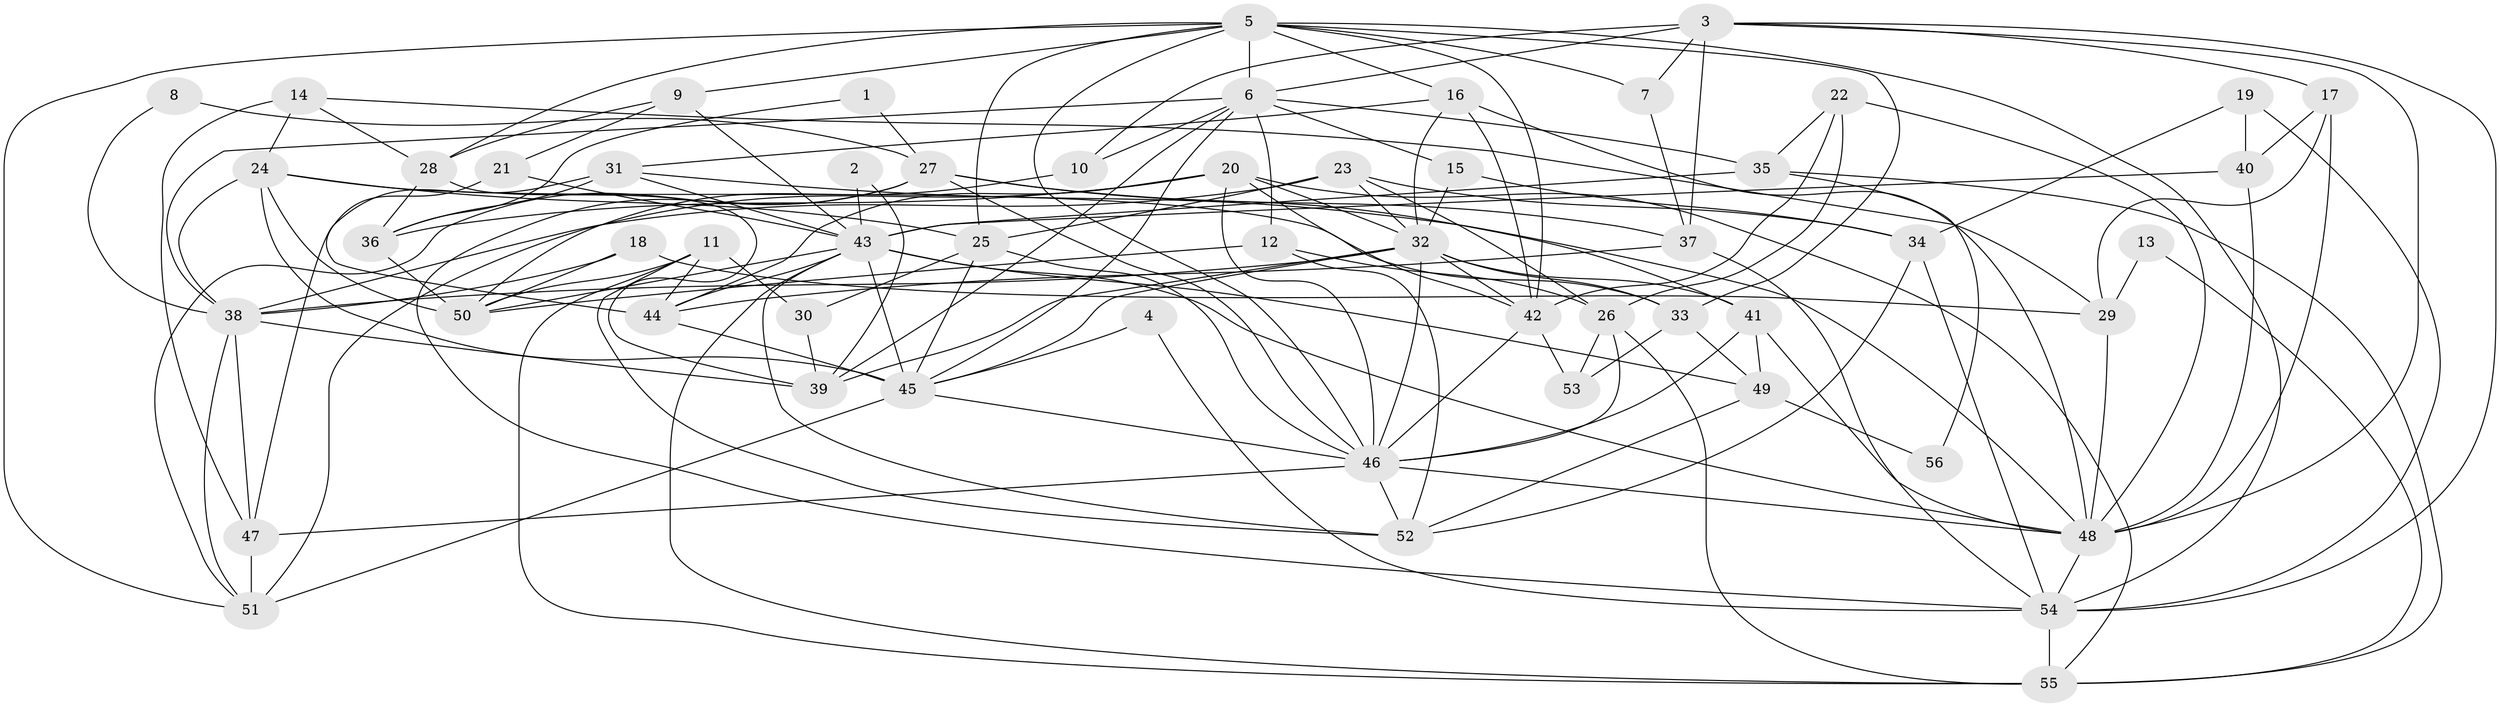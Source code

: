 // original degree distribution, {5: 0.25892857142857145, 4: 0.22321428571428573, 2: 0.15178571428571427, 3: 0.25892857142857145, 7: 0.03571428571428571, 6: 0.044642857142857144, 8: 0.026785714285714284}
// Generated by graph-tools (version 1.1) at 2025/26/03/09/25 03:26:21]
// undirected, 56 vertices, 154 edges
graph export_dot {
graph [start="1"]
  node [color=gray90,style=filled];
  1;
  2;
  3;
  4;
  5;
  6;
  7;
  8;
  9;
  10;
  11;
  12;
  13;
  14;
  15;
  16;
  17;
  18;
  19;
  20;
  21;
  22;
  23;
  24;
  25;
  26;
  27;
  28;
  29;
  30;
  31;
  32;
  33;
  34;
  35;
  36;
  37;
  38;
  39;
  40;
  41;
  42;
  43;
  44;
  45;
  46;
  47;
  48;
  49;
  50;
  51;
  52;
  53;
  54;
  55;
  56;
  1 -- 27 [weight=1.0];
  1 -- 36 [weight=1.0];
  2 -- 39 [weight=1.0];
  2 -- 43 [weight=1.0];
  3 -- 6 [weight=1.0];
  3 -- 7 [weight=1.0];
  3 -- 10 [weight=1.0];
  3 -- 17 [weight=1.0];
  3 -- 37 [weight=1.0];
  3 -- 48 [weight=1.0];
  3 -- 54 [weight=1.0];
  4 -- 45 [weight=1.0];
  4 -- 54 [weight=1.0];
  5 -- 6 [weight=1.0];
  5 -- 7 [weight=1.0];
  5 -- 9 [weight=1.0];
  5 -- 16 [weight=1.0];
  5 -- 25 [weight=1.0];
  5 -- 28 [weight=1.0];
  5 -- 33 [weight=1.0];
  5 -- 42 [weight=1.0];
  5 -- 46 [weight=1.0];
  5 -- 51 [weight=1.0];
  5 -- 54 [weight=1.0];
  6 -- 10 [weight=1.0];
  6 -- 12 [weight=1.0];
  6 -- 15 [weight=1.0];
  6 -- 35 [weight=1.0];
  6 -- 38 [weight=1.0];
  6 -- 39 [weight=1.0];
  6 -- 45 [weight=1.0];
  7 -- 37 [weight=1.0];
  8 -- 27 [weight=1.0];
  8 -- 38 [weight=1.0];
  9 -- 21 [weight=1.0];
  9 -- 28 [weight=1.0];
  9 -- 43 [weight=1.0];
  10 -- 50 [weight=1.0];
  11 -- 30 [weight=1.0];
  11 -- 44 [weight=1.0];
  11 -- 50 [weight=1.0];
  11 -- 52 [weight=1.0];
  11 -- 55 [weight=1.0];
  12 -- 26 [weight=1.0];
  12 -- 50 [weight=1.0];
  12 -- 52 [weight=1.0];
  13 -- 29 [weight=1.0];
  13 -- 55 [weight=1.0];
  14 -- 24 [weight=1.0];
  14 -- 28 [weight=1.0];
  14 -- 29 [weight=1.0];
  14 -- 47 [weight=1.0];
  15 -- 32 [weight=1.0];
  15 -- 34 [weight=1.0];
  16 -- 31 [weight=1.0];
  16 -- 32 [weight=1.0];
  16 -- 42 [weight=2.0];
  16 -- 48 [weight=1.0];
  17 -- 29 [weight=1.0];
  17 -- 40 [weight=1.0];
  17 -- 48 [weight=1.0];
  18 -- 29 [weight=1.0];
  18 -- 38 [weight=1.0];
  18 -- 50 [weight=1.0];
  19 -- 34 [weight=1.0];
  19 -- 40 [weight=1.0];
  19 -- 54 [weight=1.0];
  20 -- 32 [weight=1.0];
  20 -- 36 [weight=1.0];
  20 -- 42 [weight=1.0];
  20 -- 44 [weight=1.0];
  20 -- 46 [weight=1.0];
  20 -- 51 [weight=1.0];
  20 -- 55 [weight=1.0];
  21 -- 43 [weight=1.0];
  21 -- 44 [weight=2.0];
  22 -- 26 [weight=1.0];
  22 -- 35 [weight=1.0];
  22 -- 42 [weight=1.0];
  22 -- 48 [weight=2.0];
  23 -- 25 [weight=1.0];
  23 -- 26 [weight=1.0];
  23 -- 32 [weight=1.0];
  23 -- 34 [weight=1.0];
  23 -- 38 [weight=1.0];
  24 -- 25 [weight=1.0];
  24 -- 33 [weight=1.0];
  24 -- 38 [weight=1.0];
  24 -- 45 [weight=1.0];
  24 -- 50 [weight=1.0];
  25 -- 30 [weight=1.0];
  25 -- 45 [weight=1.0];
  25 -- 46 [weight=1.0];
  26 -- 46 [weight=1.0];
  26 -- 53 [weight=1.0];
  26 -- 55 [weight=1.0];
  27 -- 37 [weight=1.0];
  27 -- 41 [weight=1.0];
  27 -- 46 [weight=2.0];
  27 -- 51 [weight=1.0];
  27 -- 54 [weight=1.0];
  28 -- 36 [weight=1.0];
  28 -- 39 [weight=1.0];
  29 -- 48 [weight=1.0];
  30 -- 39 [weight=1.0];
  31 -- 36 [weight=3.0];
  31 -- 43 [weight=1.0];
  31 -- 47 [weight=1.0];
  31 -- 48 [weight=1.0];
  32 -- 33 [weight=1.0];
  32 -- 38 [weight=1.0];
  32 -- 39 [weight=1.0];
  32 -- 41 [weight=1.0];
  32 -- 42 [weight=1.0];
  32 -- 45 [weight=1.0];
  32 -- 46 [weight=1.0];
  33 -- 49 [weight=1.0];
  33 -- 53 [weight=1.0];
  34 -- 52 [weight=1.0];
  34 -- 54 [weight=1.0];
  35 -- 43 [weight=1.0];
  35 -- 55 [weight=1.0];
  35 -- 56 [weight=1.0];
  36 -- 50 [weight=1.0];
  37 -- 44 [weight=1.0];
  37 -- 54 [weight=1.0];
  38 -- 39 [weight=1.0];
  38 -- 47 [weight=1.0];
  38 -- 51 [weight=1.0];
  40 -- 43 [weight=1.0];
  40 -- 48 [weight=1.0];
  41 -- 46 [weight=1.0];
  41 -- 48 [weight=1.0];
  41 -- 49 [weight=1.0];
  42 -- 46 [weight=2.0];
  42 -- 53 [weight=2.0];
  43 -- 44 [weight=1.0];
  43 -- 45 [weight=2.0];
  43 -- 48 [weight=1.0];
  43 -- 49 [weight=2.0];
  43 -- 50 [weight=1.0];
  43 -- 52 [weight=1.0];
  43 -- 55 [weight=1.0];
  44 -- 45 [weight=1.0];
  45 -- 46 [weight=1.0];
  45 -- 51 [weight=1.0];
  46 -- 47 [weight=1.0];
  46 -- 48 [weight=1.0];
  46 -- 52 [weight=1.0];
  47 -- 51 [weight=2.0];
  48 -- 54 [weight=1.0];
  49 -- 52 [weight=1.0];
  49 -- 56 [weight=1.0];
  54 -- 55 [weight=1.0];
}

